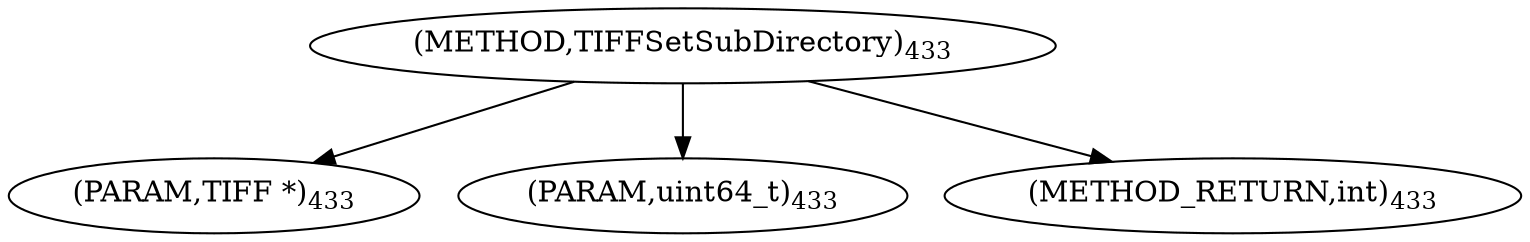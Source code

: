 digraph "TIFFSetSubDirectory" {  
"8803" [label = <(METHOD,TIFFSetSubDirectory)<SUB>433</SUB>> ]
"8804" [label = <(PARAM,TIFF *)<SUB>433</SUB>> ]
"8805" [label = <(PARAM,uint64_t)<SUB>433</SUB>> ]
"8806" [label = <(METHOD_RETURN,int)<SUB>433</SUB>> ]
  "8803" -> "8804" 
  "8803" -> "8805" 
  "8803" -> "8806" 
}
